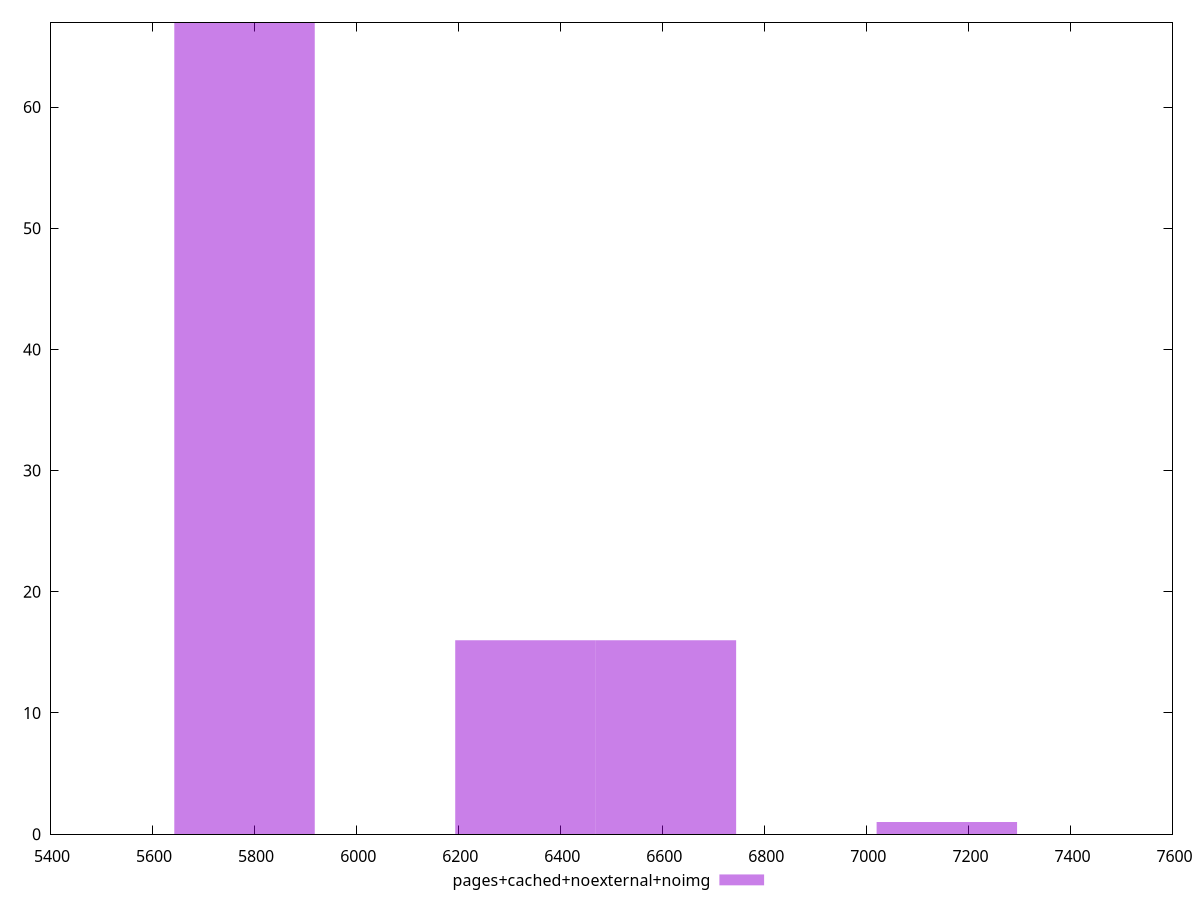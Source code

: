$_pagesCachedNoexternalNoimg <<EOF
5781.250264871963 67
6331.845528193102 16
6607.143159853672 16
7157.738423174811 1
EOF
set key outside below
set terminal pngcairo
set output "report_00005_2020-11-02T22-26-11.212Z/largest-contentful-paint/pages+cached+noexternal+noimg//raw_hist.png"
set yrange [0:67]
set boxwidth 275.29763166056966
set style fill transparent solid 0.5 noborder
plot $_pagesCachedNoexternalNoimg title "pages+cached+noexternal+noimg" with boxes ,